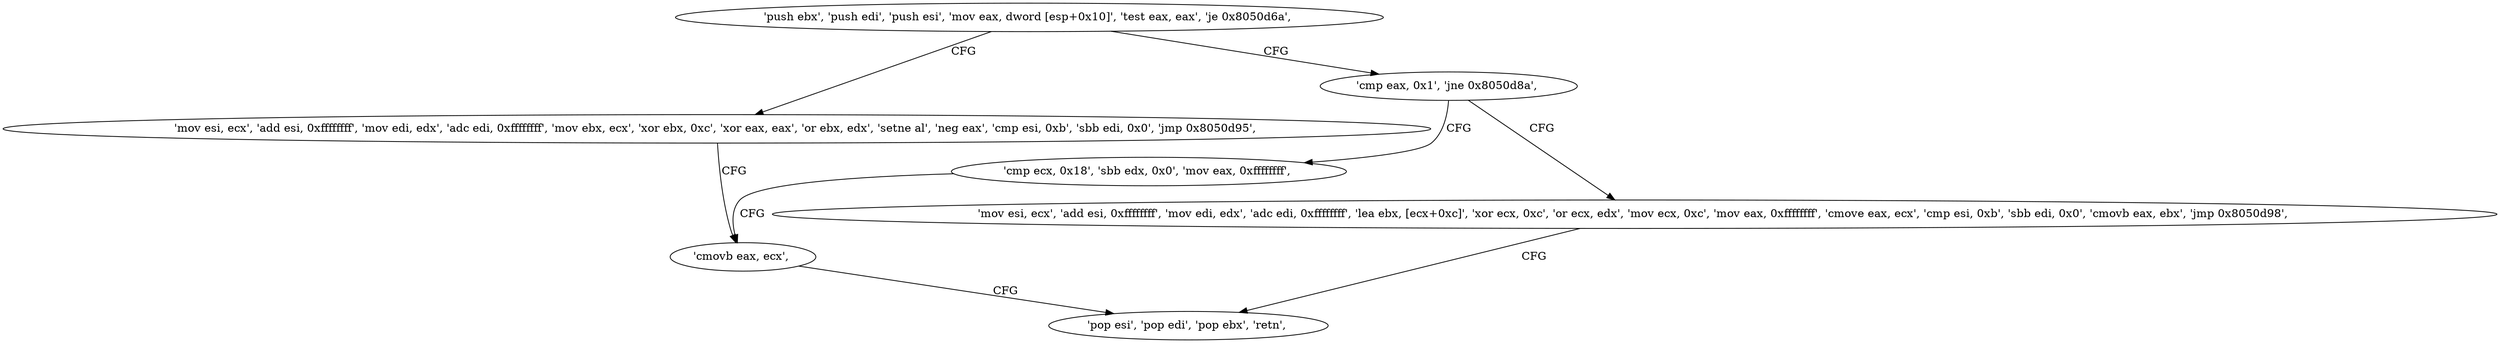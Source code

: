 digraph "func" {
"134548784" [label = "'push ebx', 'push edi', 'push esi', 'mov eax, dword [esp+0x10]', 'test eax, eax', 'je 0x8050d6a', " ]
"134548842" [label = "'mov esi, ecx', 'add esi, 0xffffffff', 'mov edi, edx', 'adc edi, 0xffffffff', 'mov ebx, ecx', 'xor ebx, 0xc', 'xor eax, eax', 'or ebx, edx', 'setne al', 'neg eax', 'cmp esi, 0xb', 'sbb edi, 0x0', 'jmp 0x8050d95', " ]
"134548795" [label = "'cmp eax, 0x1', 'jne 0x8050d8a', " ]
"134548885" [label = "'cmovb eax, ecx', " ]
"134548874" [label = "'cmp ecx, 0x18', 'sbb edx, 0x0', 'mov eax, 0xffffffff', " ]
"134548800" [label = "'mov esi, ecx', 'add esi, 0xffffffff', 'mov edi, edx', 'adc edi, 0xffffffff', 'lea ebx, [ecx+0xc]', 'xor ecx, 0xc', 'or ecx, edx', 'mov ecx, 0xc', 'mov eax, 0xffffffff', 'cmove eax, ecx', 'cmp esi, 0xb', 'sbb edi, 0x0', 'cmovb eax, ebx', 'jmp 0x8050d98', " ]
"134548888" [label = "'pop esi', 'pop edi', 'pop ebx', 'retn', " ]
"134548784" -> "134548842" [ label = "CFG" ]
"134548784" -> "134548795" [ label = "CFG" ]
"134548842" -> "134548885" [ label = "CFG" ]
"134548795" -> "134548874" [ label = "CFG" ]
"134548795" -> "134548800" [ label = "CFG" ]
"134548885" -> "134548888" [ label = "CFG" ]
"134548874" -> "134548885" [ label = "CFG" ]
"134548800" -> "134548888" [ label = "CFG" ]
}

